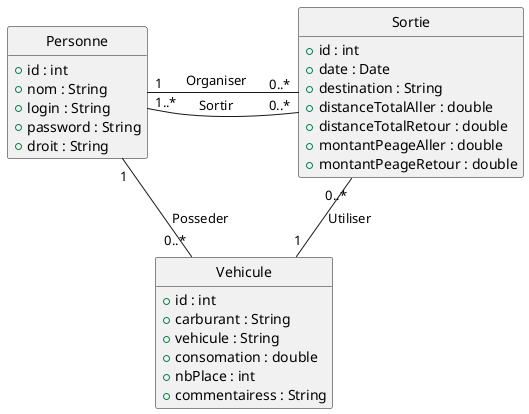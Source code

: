 @startuml
	
	hide circles
	hide methods
	
	class Sortie {
		+ id : int
		+ date : Date
		+ destination : String
		+ distanceTotalAller : double
		+ distanceTotalRetour : double
		+ montantPeageAller : double
		+ montantPeageRetour : double			
	}
	
	class Vehicule {
		+ id : int
		+ carburant : String
		+ vehicule : String
		+ consomation : double
		+ nbPlace : int
		+ commentairess : String
	}
	
	class Personne {
		+ id : int
		+ nom : String
		+ login : String
		+ password : String
		+ droit : String
	}
	
	Sortie "0..*"--"1" Vehicule : Utiliser
	Sortie "0..*"-l-"1..*" Personne : "    Sortir        "
	Personne "1"-r-"0..*" Sortie : "      Organiser          "
	Personne "1"--"0..*" Vehicule : "Posseder"
	
@enduml